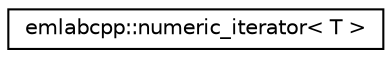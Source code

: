 digraph "Graphical Class Hierarchy"
{
 // LATEX_PDF_SIZE
  edge [fontname="Helvetica",fontsize="10",labelfontname="Helvetica",labelfontsize="10"];
  node [fontname="Helvetica",fontsize="10",shape=record];
  rankdir="LR";
  Node0 [label="emlabcpp::numeric_iterator\< T \>",height=0.2,width=0.4,color="black", fillcolor="white", style="filled",URL="$classemlabcpp_1_1numeric__iterator.html",tooltip="numeric iterator - iterator over numbers (which are calculated on the fly) Value of type T is stored ..."];
}
